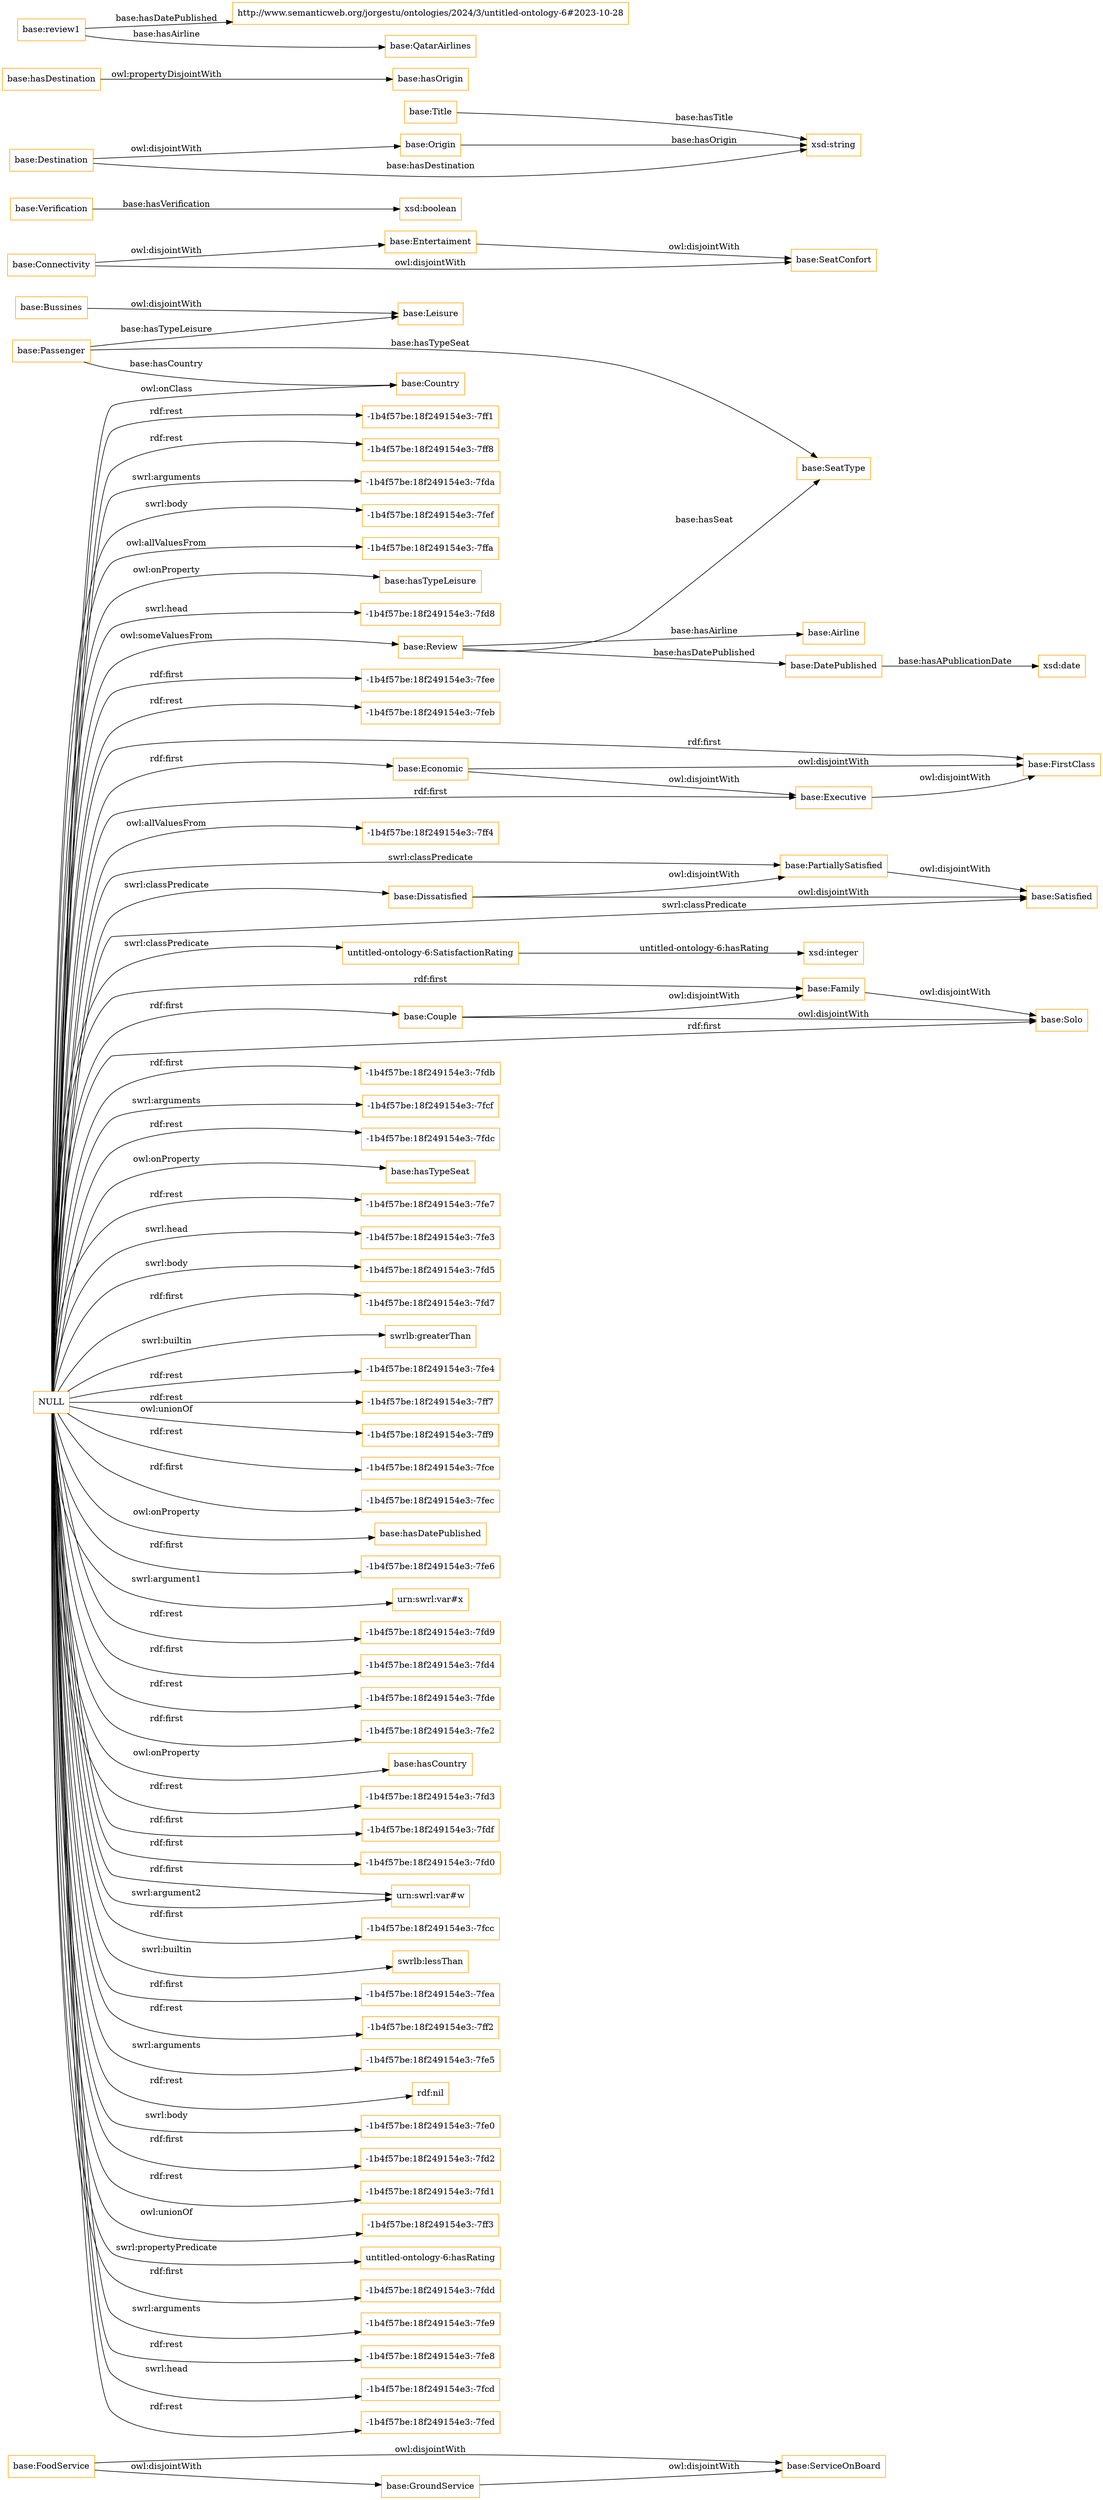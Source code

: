 digraph ar2dtool_diagram { 
rankdir=LR;
size="1501"
node [shape = rectangle, color="orange"]; "base:FoodService" "-1b4f57be:18f249154e3:-7ffa" "base:Entertaiment" "base:Bussines" "base:Country" "base:Executive" "-1b4f57be:18f249154e3:-7ff4" "base:SeatConfort" "base:Satisfied" "base:ServiceOnBoard" "untitled-ontology-6:SatisfactionRating" "base:Connectivity" "base:SeatType" "base:FirstClass" "base:Economic" "base:DatePublished" "base:Couple" "base:Family" "base:Verification" "base:GroundService" "base:Leisure" "base:Passenger" "base:Title" "base:Review" "base:Solo" "base:Origin" "base:Dissatisfied" "base:PartiallySatisfied" "base:Airline" "base:Destination" ; /*classes style*/
	"NULL" -> "-1b4f57be:18f249154e3:-7fdb" [ label = "rdf:first" ];
	"NULL" -> "-1b4f57be:18f249154e3:-7fcf" [ label = "swrl:arguments" ];
	"NULL" -> "base:Solo" [ label = "rdf:first" ];
	"NULL" -> "-1b4f57be:18f249154e3:-7fdc" [ label = "rdf:rest" ];
	"NULL" -> "base:hasTypeSeat" [ label = "owl:onProperty" ];
	"NULL" -> "-1b4f57be:18f249154e3:-7fe7" [ label = "rdf:rest" ];
	"NULL" -> "-1b4f57be:18f249154e3:-7fe3" [ label = "swrl:head" ];
	"NULL" -> "-1b4f57be:18f249154e3:-7ffa" [ label = "owl:allValuesFrom" ];
	"NULL" -> "-1b4f57be:18f249154e3:-7fd5" [ label = "swrl:body" ];
	"NULL" -> "-1b4f57be:18f249154e3:-7fd7" [ label = "rdf:first" ];
	"NULL" -> "swrlb:greaterThan" [ label = "swrl:builtin" ];
	"NULL" -> "-1b4f57be:18f249154e3:-7fe4" [ label = "rdf:rest" ];
	"NULL" -> "base:Economic" [ label = "rdf:first" ];
	"NULL" -> "-1b4f57be:18f249154e3:-7ff7" [ label = "rdf:rest" ];
	"NULL" -> "base:Couple" [ label = "rdf:first" ];
	"NULL" -> "-1b4f57be:18f249154e3:-7ff9" [ label = "owl:unionOf" ];
	"NULL" -> "-1b4f57be:18f249154e3:-7fce" [ label = "rdf:rest" ];
	"NULL" -> "-1b4f57be:18f249154e3:-7fec" [ label = "rdf:first" ];
	"NULL" -> "base:hasDatePublished" [ label = "owl:onProperty" ];
	"NULL" -> "-1b4f57be:18f249154e3:-7fe6" [ label = "rdf:first" ];
	"NULL" -> "urn:swrl:var#x" [ label = "swrl:argument1" ];
	"NULL" -> "-1b4f57be:18f249154e3:-7fd9" [ label = "rdf:rest" ];
	"NULL" -> "base:Family" [ label = "rdf:first" ];
	"NULL" -> "-1b4f57be:18f249154e3:-7fd4" [ label = "rdf:first" ];
	"NULL" -> "-1b4f57be:18f249154e3:-7fde" [ label = "rdf:rest" ];
	"NULL" -> "-1b4f57be:18f249154e3:-7fe2" [ label = "rdf:first" ];
	"NULL" -> "base:FirstClass" [ label = "rdf:first" ];
	"NULL" -> "base:Country" [ label = "owl:onClass" ];
	"NULL" -> "base:hasCountry" [ label = "owl:onProperty" ];
	"NULL" -> "-1b4f57be:18f249154e3:-7fd3" [ label = "rdf:rest" ];
	"NULL" -> "base:Executive" [ label = "rdf:first" ];
	"NULL" -> "-1b4f57be:18f249154e3:-7fdf" [ label = "rdf:first" ];
	"NULL" -> "-1b4f57be:18f249154e3:-7fd0" [ label = "rdf:first" ];
	"NULL" -> "urn:swrl:var#w" [ label = "rdf:first" ];
	"NULL" -> "-1b4f57be:18f249154e3:-7fcc" [ label = "rdf:first" ];
	"NULL" -> "swrlb:lessThan" [ label = "swrl:builtin" ];
	"NULL" -> "-1b4f57be:18f249154e3:-7fea" [ label = "rdf:first" ];
	"NULL" -> "-1b4f57be:18f249154e3:-7ff2" [ label = "rdf:rest" ];
	"NULL" -> "urn:swrl:var#w" [ label = "swrl:argument2" ];
	"NULL" -> "base:Satisfied" [ label = "swrl:classPredicate" ];
	"NULL" -> "-1b4f57be:18f249154e3:-7fe5" [ label = "swrl:arguments" ];
	"NULL" -> "rdf:nil" [ label = "rdf:rest" ];
	"NULL" -> "-1b4f57be:18f249154e3:-7fe0" [ label = "swrl:body" ];
	"NULL" -> "base:PartiallySatisfied" [ label = "swrl:classPredicate" ];
	"NULL" -> "untitled-ontology-6:SatisfactionRating" [ label = "swrl:classPredicate" ];
	"NULL" -> "base:Dissatisfied" [ label = "swrl:classPredicate" ];
	"NULL" -> "-1b4f57be:18f249154e3:-7fd2" [ label = "rdf:first" ];
	"NULL" -> "-1b4f57be:18f249154e3:-7fd1" [ label = "rdf:rest" ];
	"NULL" -> "-1b4f57be:18f249154e3:-7ff3" [ label = "owl:unionOf" ];
	"NULL" -> "untitled-ontology-6:hasRating" [ label = "swrl:propertyPredicate" ];
	"NULL" -> "-1b4f57be:18f249154e3:-7fdd" [ label = "rdf:first" ];
	"NULL" -> "base:Review" [ label = "owl:someValuesFrom" ];
	"NULL" -> "-1b4f57be:18f249154e3:-7fe9" [ label = "swrl:arguments" ];
	"NULL" -> "-1b4f57be:18f249154e3:-7fe8" [ label = "rdf:rest" ];
	"NULL" -> "-1b4f57be:18f249154e3:-7fcd" [ label = "swrl:head" ];
	"NULL" -> "-1b4f57be:18f249154e3:-7fed" [ label = "rdf:rest" ];
	"NULL" -> "-1b4f57be:18f249154e3:-7ff1" [ label = "rdf:rest" ];
	"NULL" -> "-1b4f57be:18f249154e3:-7ff8" [ label = "rdf:rest" ];
	"NULL" -> "-1b4f57be:18f249154e3:-7ff4" [ label = "owl:allValuesFrom" ];
	"NULL" -> "-1b4f57be:18f249154e3:-7fda" [ label = "swrl:arguments" ];
	"NULL" -> "-1b4f57be:18f249154e3:-7fef" [ label = "swrl:body" ];
	"NULL" -> "base:hasTypeLeisure" [ label = "owl:onProperty" ];
	"NULL" -> "-1b4f57be:18f249154e3:-7fd8" [ label = "swrl:head" ];
	"NULL" -> "-1b4f57be:18f249154e3:-7fee" [ label = "rdf:first" ];
	"NULL" -> "-1b4f57be:18f249154e3:-7feb" [ label = "rdf:rest" ];
	"base:Destination" -> "base:Origin" [ label = "owl:disjointWith" ];
	"base:Executive" -> "base:FirstClass" [ label = "owl:disjointWith" ];
	"base:PartiallySatisfied" -> "base:Satisfied" [ label = "owl:disjointWith" ];
	"base:Economic" -> "base:FirstClass" [ label = "owl:disjointWith" ];
	"base:Economic" -> "base:Executive" [ label = "owl:disjointWith" ];
	"base:Bussines" -> "base:Leisure" [ label = "owl:disjointWith" ];
	"base:hasDestination" -> "base:hasOrigin" [ label = "owl:propertyDisjointWith" ];
	"base:Connectivity" -> "base:SeatConfort" [ label = "owl:disjointWith" ];
	"base:Connectivity" -> "base:Entertaiment" [ label = "owl:disjointWith" ];
	"base:Family" -> "base:Solo" [ label = "owl:disjointWith" ];
	"base:review1" -> "http://www.semanticweb.org/jorgestu/ontologies/2024/3/untitled-ontology-6#2023-10-28" [ label = "base:hasDatePublished" ];
	"base:review1" -> "base:QatarAirlines" [ label = "base:hasAirline" ];
	"base:Dissatisfied" -> "base:Satisfied" [ label = "owl:disjointWith" ];
	"base:Dissatisfied" -> "base:PartiallySatisfied" [ label = "owl:disjointWith" ];
	"base:FoodService" -> "base:ServiceOnBoard" [ label = "owl:disjointWith" ];
	"base:FoodService" -> "base:GroundService" [ label = "owl:disjointWith" ];
	"base:Couple" -> "base:Solo" [ label = "owl:disjointWith" ];
	"base:Couple" -> "base:Family" [ label = "owl:disjointWith" ];
	"base:Entertaiment" -> "base:SeatConfort" [ label = "owl:disjointWith" ];
	"base:GroundService" -> "base:ServiceOnBoard" [ label = "owl:disjointWith" ];
	"untitled-ontology-6:SatisfactionRating" -> "xsd:integer" [ label = "untitled-ontology-6:hasRating" ];
	"base:Passenger" -> "base:Leisure" [ label = "base:hasTypeLeisure" ];
	"base:Passenger" -> "base:SeatType" [ label = "base:hasTypeSeat" ];
	"base:Verification" -> "xsd:boolean" [ label = "base:hasVerification" ];
	"base:Review" -> "base:SeatType" [ label = "base:hasSeat" ];
	"base:Review" -> "base:Airline" [ label = "base:hasAirline" ];
	"base:Destination" -> "xsd:string" [ label = "base:hasDestination" ];
	"base:Review" -> "base:DatePublished" [ label = "base:hasDatePublished" ];
	"base:Passenger" -> "base:Country" [ label = "base:hasCountry" ];
	"base:DatePublished" -> "xsd:date" [ label = "base:hasAPublicationDate" ];
	"base:Origin" -> "xsd:string" [ label = "base:hasOrigin" ];
	"base:Title" -> "xsd:string" [ label = "base:hasTitle" ];

}
